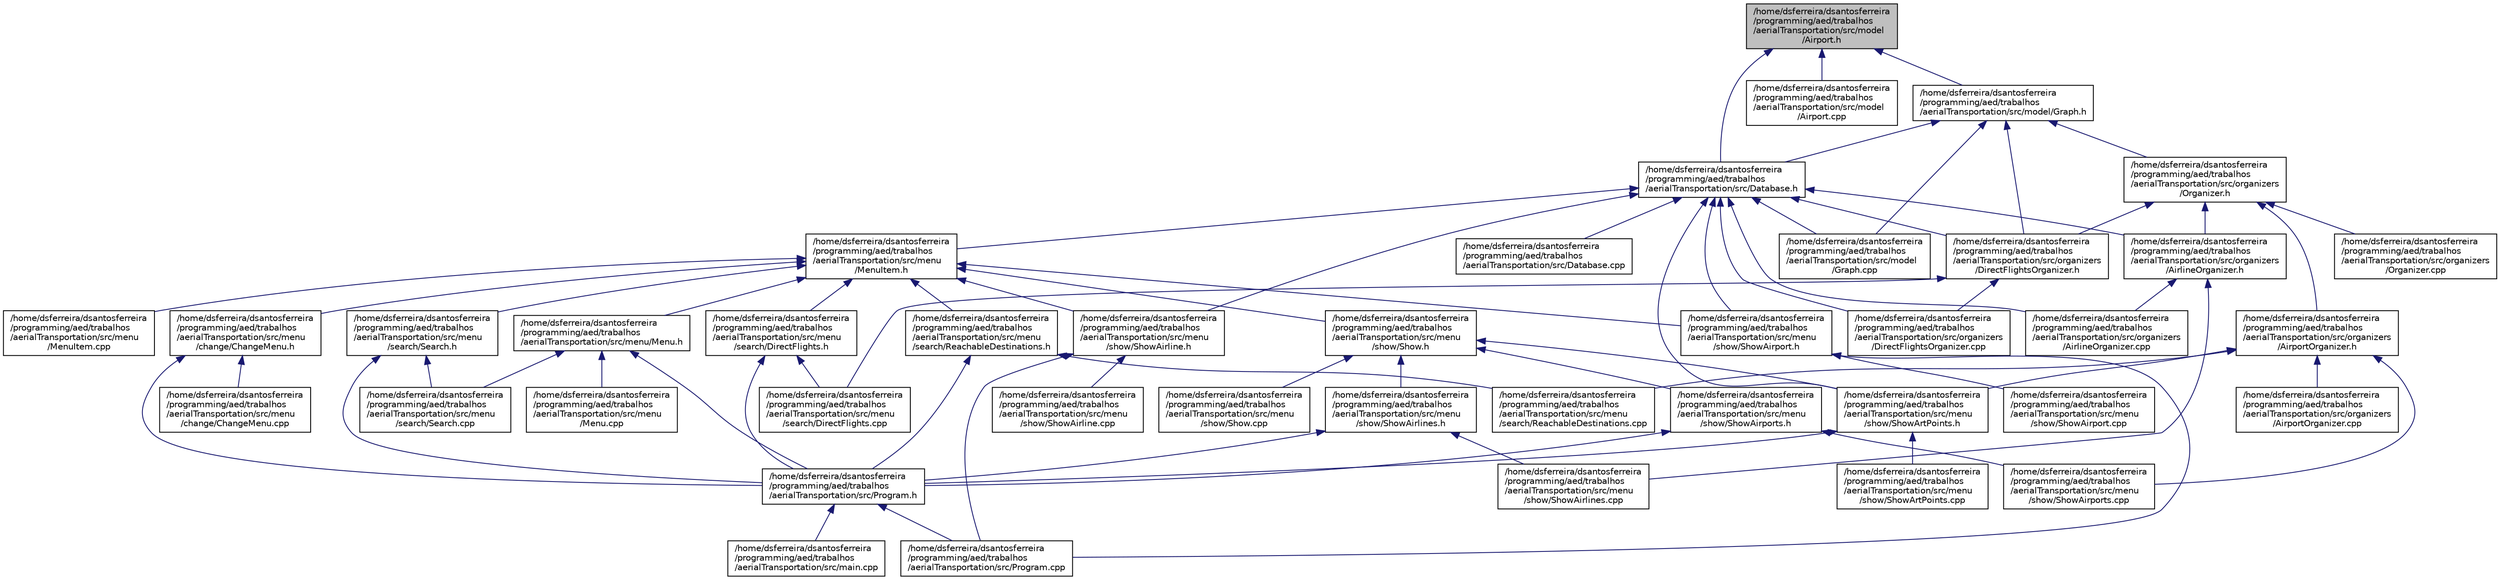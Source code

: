 digraph "/home/dsferreira/dsantosferreira/programming/aed/trabalhos/aerialTransportation/src/model/Airport.h"
{
 // LATEX_PDF_SIZE
  edge [fontname="Helvetica",fontsize="10",labelfontname="Helvetica",labelfontsize="10"];
  node [fontname="Helvetica",fontsize="10",shape=record];
  Node1 [label="/home/dsferreira/dsantosferreira\l/programming/aed/trabalhos\l/aerialTransportation/src/model\l/Airport.h",height=0.2,width=0.4,color="black", fillcolor="grey75", style="filled", fontcolor="black",tooltip=" "];
  Node1 -> Node2 [dir="back",color="midnightblue",fontsize="10",style="solid",fontname="Helvetica"];
  Node2 [label="/home/dsferreira/dsantosferreira\l/programming/aed/trabalhos\l/aerialTransportation/src/Database.h",height=0.2,width=0.4,color="black", fillcolor="white", style="filled",URL="$_database_8h.html",tooltip=" "];
  Node2 -> Node3 [dir="back",color="midnightblue",fontsize="10",style="solid",fontname="Helvetica"];
  Node3 [label="/home/dsferreira/dsantosferreira\l/programming/aed/trabalhos\l/aerialTransportation/src/Database.cpp",height=0.2,width=0.4,color="black", fillcolor="white", style="filled",URL="$_database_8cpp.html",tooltip=" "];
  Node2 -> Node4 [dir="back",color="midnightblue",fontsize="10",style="solid",fontname="Helvetica"];
  Node4 [label="/home/dsferreira/dsantosferreira\l/programming/aed/trabalhos\l/aerialTransportation/src/menu\l/MenuItem.h",height=0.2,width=0.4,color="black", fillcolor="white", style="filled",URL="$_menu_item_8h.html",tooltip=" "];
  Node4 -> Node5 [dir="back",color="midnightblue",fontsize="10",style="solid",fontname="Helvetica"];
  Node5 [label="/home/dsferreira/dsantosferreira\l/programming/aed/trabalhos\l/aerialTransportation/src/menu\l/change/ChangeMenu.h",height=0.2,width=0.4,color="black", fillcolor="white", style="filled",URL="$_change_menu_8h.html",tooltip=" "];
  Node5 -> Node6 [dir="back",color="midnightblue",fontsize="10",style="solid",fontname="Helvetica"];
  Node6 [label="/home/dsferreira/dsantosferreira\l/programming/aed/trabalhos\l/aerialTransportation/src/menu\l/change/ChangeMenu.cpp",height=0.2,width=0.4,color="black", fillcolor="white", style="filled",URL="$_change_menu_8cpp.html",tooltip=" "];
  Node5 -> Node7 [dir="back",color="midnightblue",fontsize="10",style="solid",fontname="Helvetica"];
  Node7 [label="/home/dsferreira/dsantosferreira\l/programming/aed/trabalhos\l/aerialTransportation/src/Program.h",height=0.2,width=0.4,color="black", fillcolor="white", style="filled",URL="$_program_8h.html",tooltip=" "];
  Node7 -> Node8 [dir="back",color="midnightblue",fontsize="10",style="solid",fontname="Helvetica"];
  Node8 [label="/home/dsferreira/dsantosferreira\l/programming/aed/trabalhos\l/aerialTransportation/src/main.cpp",height=0.2,width=0.4,color="black", fillcolor="white", style="filled",URL="$main_8cpp.html",tooltip=" "];
  Node7 -> Node9 [dir="back",color="midnightblue",fontsize="10",style="solid",fontname="Helvetica"];
  Node9 [label="/home/dsferreira/dsantosferreira\l/programming/aed/trabalhos\l/aerialTransportation/src/Program.cpp",height=0.2,width=0.4,color="black", fillcolor="white", style="filled",URL="$_program_8cpp.html",tooltip=" "];
  Node4 -> Node10 [dir="back",color="midnightblue",fontsize="10",style="solid",fontname="Helvetica"];
  Node10 [label="/home/dsferreira/dsantosferreira\l/programming/aed/trabalhos\l/aerialTransportation/src/menu/Menu.h",height=0.2,width=0.4,color="black", fillcolor="white", style="filled",URL="$_menu_8h.html",tooltip=" "];
  Node10 -> Node11 [dir="back",color="midnightblue",fontsize="10",style="solid",fontname="Helvetica"];
  Node11 [label="/home/dsferreira/dsantosferreira\l/programming/aed/trabalhos\l/aerialTransportation/src/menu\l/Menu.cpp",height=0.2,width=0.4,color="black", fillcolor="white", style="filled",URL="$_menu_8cpp.html",tooltip=" "];
  Node10 -> Node12 [dir="back",color="midnightblue",fontsize="10",style="solid",fontname="Helvetica"];
  Node12 [label="/home/dsferreira/dsantosferreira\l/programming/aed/trabalhos\l/aerialTransportation/src/menu\l/search/Search.cpp",height=0.2,width=0.4,color="black", fillcolor="white", style="filled",URL="$_search_8cpp.html",tooltip=" "];
  Node10 -> Node7 [dir="back",color="midnightblue",fontsize="10",style="solid",fontname="Helvetica"];
  Node4 -> Node13 [dir="back",color="midnightblue",fontsize="10",style="solid",fontname="Helvetica"];
  Node13 [label="/home/dsferreira/dsantosferreira\l/programming/aed/trabalhos\l/aerialTransportation/src/menu\l/MenuItem.cpp",height=0.2,width=0.4,color="black", fillcolor="white", style="filled",URL="$_menu_item_8cpp.html",tooltip=" "];
  Node4 -> Node14 [dir="back",color="midnightblue",fontsize="10",style="solid",fontname="Helvetica"];
  Node14 [label="/home/dsferreira/dsantosferreira\l/programming/aed/trabalhos\l/aerialTransportation/src/menu\l/search/DirectFlights.h",height=0.2,width=0.4,color="black", fillcolor="white", style="filled",URL="$_direct_flights_8h.html",tooltip=" "];
  Node14 -> Node15 [dir="back",color="midnightblue",fontsize="10",style="solid",fontname="Helvetica"];
  Node15 [label="/home/dsferreira/dsantosferreira\l/programming/aed/trabalhos\l/aerialTransportation/src/menu\l/search/DirectFlights.cpp",height=0.2,width=0.4,color="black", fillcolor="white", style="filled",URL="$_direct_flights_8cpp.html",tooltip=" "];
  Node14 -> Node7 [dir="back",color="midnightblue",fontsize="10",style="solid",fontname="Helvetica"];
  Node4 -> Node16 [dir="back",color="midnightblue",fontsize="10",style="solid",fontname="Helvetica"];
  Node16 [label="/home/dsferreira/dsantosferreira\l/programming/aed/trabalhos\l/aerialTransportation/src/menu\l/search/ReachableDestinations.h",height=0.2,width=0.4,color="black", fillcolor="white", style="filled",URL="$_reachable_destinations_8h.html",tooltip=" "];
  Node16 -> Node17 [dir="back",color="midnightblue",fontsize="10",style="solid",fontname="Helvetica"];
  Node17 [label="/home/dsferreira/dsantosferreira\l/programming/aed/trabalhos\l/aerialTransportation/src/menu\l/search/ReachableDestinations.cpp",height=0.2,width=0.4,color="black", fillcolor="white", style="filled",URL="$_reachable_destinations_8cpp.html",tooltip=" "];
  Node16 -> Node7 [dir="back",color="midnightblue",fontsize="10",style="solid",fontname="Helvetica"];
  Node4 -> Node18 [dir="back",color="midnightblue",fontsize="10",style="solid",fontname="Helvetica"];
  Node18 [label="/home/dsferreira/dsantosferreira\l/programming/aed/trabalhos\l/aerialTransportation/src/menu\l/search/Search.h",height=0.2,width=0.4,color="black", fillcolor="white", style="filled",URL="$_search_8h.html",tooltip=" "];
  Node18 -> Node12 [dir="back",color="midnightblue",fontsize="10",style="solid",fontname="Helvetica"];
  Node18 -> Node7 [dir="back",color="midnightblue",fontsize="10",style="solid",fontname="Helvetica"];
  Node4 -> Node19 [dir="back",color="midnightblue",fontsize="10",style="solid",fontname="Helvetica"];
  Node19 [label="/home/dsferreira/dsantosferreira\l/programming/aed/trabalhos\l/aerialTransportation/src/menu\l/show/Show.h",height=0.2,width=0.4,color="black", fillcolor="white", style="filled",URL="$_show_8h.html",tooltip=" "];
  Node19 -> Node20 [dir="back",color="midnightblue",fontsize="10",style="solid",fontname="Helvetica"];
  Node20 [label="/home/dsferreira/dsantosferreira\l/programming/aed/trabalhos\l/aerialTransportation/src/menu\l/show/Show.cpp",height=0.2,width=0.4,color="black", fillcolor="white", style="filled",URL="$_show_8cpp.html",tooltip=" "];
  Node19 -> Node21 [dir="back",color="midnightblue",fontsize="10",style="solid",fontname="Helvetica"];
  Node21 [label="/home/dsferreira/dsantosferreira\l/programming/aed/trabalhos\l/aerialTransportation/src/menu\l/show/ShowAirlines.h",height=0.2,width=0.4,color="black", fillcolor="white", style="filled",URL="$_show_airlines_8h.html",tooltip=" "];
  Node21 -> Node22 [dir="back",color="midnightblue",fontsize="10",style="solid",fontname="Helvetica"];
  Node22 [label="/home/dsferreira/dsantosferreira\l/programming/aed/trabalhos\l/aerialTransportation/src/menu\l/show/ShowAirlines.cpp",height=0.2,width=0.4,color="black", fillcolor="white", style="filled",URL="$_show_airlines_8cpp.html",tooltip=" "];
  Node21 -> Node7 [dir="back",color="midnightblue",fontsize="10",style="solid",fontname="Helvetica"];
  Node19 -> Node23 [dir="back",color="midnightblue",fontsize="10",style="solid",fontname="Helvetica"];
  Node23 [label="/home/dsferreira/dsantosferreira\l/programming/aed/trabalhos\l/aerialTransportation/src/menu\l/show/ShowAirports.h",height=0.2,width=0.4,color="black", fillcolor="white", style="filled",URL="$_show_airports_8h.html",tooltip=" "];
  Node23 -> Node24 [dir="back",color="midnightblue",fontsize="10",style="solid",fontname="Helvetica"];
  Node24 [label="/home/dsferreira/dsantosferreira\l/programming/aed/trabalhos\l/aerialTransportation/src/menu\l/show/ShowAirports.cpp",height=0.2,width=0.4,color="black", fillcolor="white", style="filled",URL="$_show_airports_8cpp.html",tooltip=" "];
  Node23 -> Node7 [dir="back",color="midnightblue",fontsize="10",style="solid",fontname="Helvetica"];
  Node19 -> Node25 [dir="back",color="midnightblue",fontsize="10",style="solid",fontname="Helvetica"];
  Node25 [label="/home/dsferreira/dsantosferreira\l/programming/aed/trabalhos\l/aerialTransportation/src/menu\l/show/ShowArtPoints.h",height=0.2,width=0.4,color="black", fillcolor="white", style="filled",URL="$_show_art_points_8h.html",tooltip=" "];
  Node25 -> Node26 [dir="back",color="midnightblue",fontsize="10",style="solid",fontname="Helvetica"];
  Node26 [label="/home/dsferreira/dsantosferreira\l/programming/aed/trabalhos\l/aerialTransportation/src/menu\l/show/ShowArtPoints.cpp",height=0.2,width=0.4,color="black", fillcolor="white", style="filled",URL="$_show_art_points_8cpp.html",tooltip=" "];
  Node25 -> Node7 [dir="back",color="midnightblue",fontsize="10",style="solid",fontname="Helvetica"];
  Node4 -> Node27 [dir="back",color="midnightblue",fontsize="10",style="solid",fontname="Helvetica"];
  Node27 [label="/home/dsferreira/dsantosferreira\l/programming/aed/trabalhos\l/aerialTransportation/src/menu\l/show/ShowAirline.h",height=0.2,width=0.4,color="black", fillcolor="white", style="filled",URL="$_show_airline_8h.html",tooltip=" "];
  Node27 -> Node28 [dir="back",color="midnightblue",fontsize="10",style="solid",fontname="Helvetica"];
  Node28 [label="/home/dsferreira/dsantosferreira\l/programming/aed/trabalhos\l/aerialTransportation/src/menu\l/show/ShowAirline.cpp",height=0.2,width=0.4,color="black", fillcolor="white", style="filled",URL="$_show_airline_8cpp.html",tooltip=" "];
  Node27 -> Node9 [dir="back",color="midnightblue",fontsize="10",style="solid",fontname="Helvetica"];
  Node4 -> Node29 [dir="back",color="midnightblue",fontsize="10",style="solid",fontname="Helvetica"];
  Node29 [label="/home/dsferreira/dsantosferreira\l/programming/aed/trabalhos\l/aerialTransportation/src/menu\l/show/ShowAirport.h",height=0.2,width=0.4,color="black", fillcolor="white", style="filled",URL="$_show_airport_8h.html",tooltip=" "];
  Node29 -> Node30 [dir="back",color="midnightblue",fontsize="10",style="solid",fontname="Helvetica"];
  Node30 [label="/home/dsferreira/dsantosferreira\l/programming/aed/trabalhos\l/aerialTransportation/src/menu\l/show/ShowAirport.cpp",height=0.2,width=0.4,color="black", fillcolor="white", style="filled",URL="$_show_airport_8cpp.html",tooltip=" "];
  Node29 -> Node9 [dir="back",color="midnightblue",fontsize="10",style="solid",fontname="Helvetica"];
  Node2 -> Node27 [dir="back",color="midnightblue",fontsize="10",style="solid",fontname="Helvetica"];
  Node2 -> Node29 [dir="back",color="midnightblue",fontsize="10",style="solid",fontname="Helvetica"];
  Node2 -> Node25 [dir="back",color="midnightblue",fontsize="10",style="solid",fontname="Helvetica"];
  Node2 -> Node31 [dir="back",color="midnightblue",fontsize="10",style="solid",fontname="Helvetica"];
  Node31 [label="/home/dsferreira/dsantosferreira\l/programming/aed/trabalhos\l/aerialTransportation/src/model\l/Graph.cpp",height=0.2,width=0.4,color="black", fillcolor="white", style="filled",URL="$_graph_8cpp.html",tooltip=" "];
  Node2 -> Node32 [dir="back",color="midnightblue",fontsize="10",style="solid",fontname="Helvetica"];
  Node32 [label="/home/dsferreira/dsantosferreira\l/programming/aed/trabalhos\l/aerialTransportation/src/organizers\l/AirlineOrganizer.cpp",height=0.2,width=0.4,color="black", fillcolor="white", style="filled",URL="$_airline_organizer_8cpp.html",tooltip=" "];
  Node2 -> Node33 [dir="back",color="midnightblue",fontsize="10",style="solid",fontname="Helvetica"];
  Node33 [label="/home/dsferreira/dsantosferreira\l/programming/aed/trabalhos\l/aerialTransportation/src/organizers\l/AirlineOrganizer.h",height=0.2,width=0.4,color="black", fillcolor="white", style="filled",URL="$_airline_organizer_8h.html",tooltip=" "];
  Node33 -> Node22 [dir="back",color="midnightblue",fontsize="10",style="solid",fontname="Helvetica"];
  Node33 -> Node32 [dir="back",color="midnightblue",fontsize="10",style="solid",fontname="Helvetica"];
  Node2 -> Node34 [dir="back",color="midnightblue",fontsize="10",style="solid",fontname="Helvetica"];
  Node34 [label="/home/dsferreira/dsantosferreira\l/programming/aed/trabalhos\l/aerialTransportation/src/organizers\l/DirectFlightsOrganizer.cpp",height=0.2,width=0.4,color="black", fillcolor="white", style="filled",URL="$_direct_flights_organizer_8cpp.html",tooltip=" "];
  Node2 -> Node35 [dir="back",color="midnightblue",fontsize="10",style="solid",fontname="Helvetica"];
  Node35 [label="/home/dsferreira/dsantosferreira\l/programming/aed/trabalhos\l/aerialTransportation/src/organizers\l/DirectFlightsOrganizer.h",height=0.2,width=0.4,color="black", fillcolor="white", style="filled",URL="$_direct_flights_organizer_8h.html",tooltip=" "];
  Node35 -> Node15 [dir="back",color="midnightblue",fontsize="10",style="solid",fontname="Helvetica"];
  Node35 -> Node34 [dir="back",color="midnightblue",fontsize="10",style="solid",fontname="Helvetica"];
  Node1 -> Node36 [dir="back",color="midnightblue",fontsize="10",style="solid",fontname="Helvetica"];
  Node36 [label="/home/dsferreira/dsantosferreira\l/programming/aed/trabalhos\l/aerialTransportation/src/model\l/Airport.cpp",height=0.2,width=0.4,color="black", fillcolor="white", style="filled",URL="$_airport_8cpp.html",tooltip=" "];
  Node1 -> Node37 [dir="back",color="midnightblue",fontsize="10",style="solid",fontname="Helvetica"];
  Node37 [label="/home/dsferreira/dsantosferreira\l/programming/aed/trabalhos\l/aerialTransportation/src/model/Graph.h",height=0.2,width=0.4,color="black", fillcolor="white", style="filled",URL="$_graph_8h.html",tooltip=" "];
  Node37 -> Node2 [dir="back",color="midnightblue",fontsize="10",style="solid",fontname="Helvetica"];
  Node37 -> Node31 [dir="back",color="midnightblue",fontsize="10",style="solid",fontname="Helvetica"];
  Node37 -> Node35 [dir="back",color="midnightblue",fontsize="10",style="solid",fontname="Helvetica"];
  Node37 -> Node38 [dir="back",color="midnightblue",fontsize="10",style="solid",fontname="Helvetica"];
  Node38 [label="/home/dsferreira/dsantosferreira\l/programming/aed/trabalhos\l/aerialTransportation/src/organizers\l/Organizer.h",height=0.2,width=0.4,color="black", fillcolor="white", style="filled",URL="$_organizer_8h.html",tooltip=" "];
  Node38 -> Node33 [dir="back",color="midnightblue",fontsize="10",style="solid",fontname="Helvetica"];
  Node38 -> Node39 [dir="back",color="midnightblue",fontsize="10",style="solid",fontname="Helvetica"];
  Node39 [label="/home/dsferreira/dsantosferreira\l/programming/aed/trabalhos\l/aerialTransportation/src/organizers\l/AirportOrganizer.h",height=0.2,width=0.4,color="black", fillcolor="white", style="filled",URL="$_airport_organizer_8h.html",tooltip=" "];
  Node39 -> Node17 [dir="back",color="midnightblue",fontsize="10",style="solid",fontname="Helvetica"];
  Node39 -> Node24 [dir="back",color="midnightblue",fontsize="10",style="solid",fontname="Helvetica"];
  Node39 -> Node25 [dir="back",color="midnightblue",fontsize="10",style="solid",fontname="Helvetica"];
  Node39 -> Node40 [dir="back",color="midnightblue",fontsize="10",style="solid",fontname="Helvetica"];
  Node40 [label="/home/dsferreira/dsantosferreira\l/programming/aed/trabalhos\l/aerialTransportation/src/organizers\l/AirportOrganizer.cpp",height=0.2,width=0.4,color="black", fillcolor="white", style="filled",URL="$_airport_organizer_8cpp.html",tooltip=" "];
  Node38 -> Node35 [dir="back",color="midnightblue",fontsize="10",style="solid",fontname="Helvetica"];
  Node38 -> Node41 [dir="back",color="midnightblue",fontsize="10",style="solid",fontname="Helvetica"];
  Node41 [label="/home/dsferreira/dsantosferreira\l/programming/aed/trabalhos\l/aerialTransportation/src/organizers\l/Organizer.cpp",height=0.2,width=0.4,color="black", fillcolor="white", style="filled",URL="$_organizer_8cpp.html",tooltip=" "];
}

